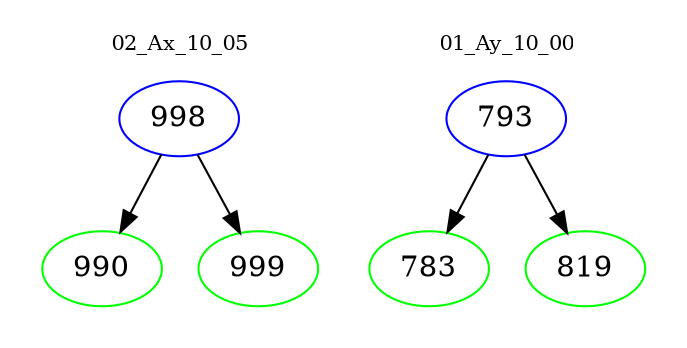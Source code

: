 digraph{
subgraph cluster_0 {
color = white
label = "02_Ax_10_05";
fontsize=10;
T0_998 [label="998", color="blue"]
T0_998 -> T0_990 [color="black"]
T0_990 [label="990", color="green"]
T0_998 -> T0_999 [color="black"]
T0_999 [label="999", color="green"]
}
subgraph cluster_1 {
color = white
label = "01_Ay_10_00";
fontsize=10;
T1_793 [label="793", color="blue"]
T1_793 -> T1_783 [color="black"]
T1_783 [label="783", color="green"]
T1_793 -> T1_819 [color="black"]
T1_819 [label="819", color="green"]
}
}
